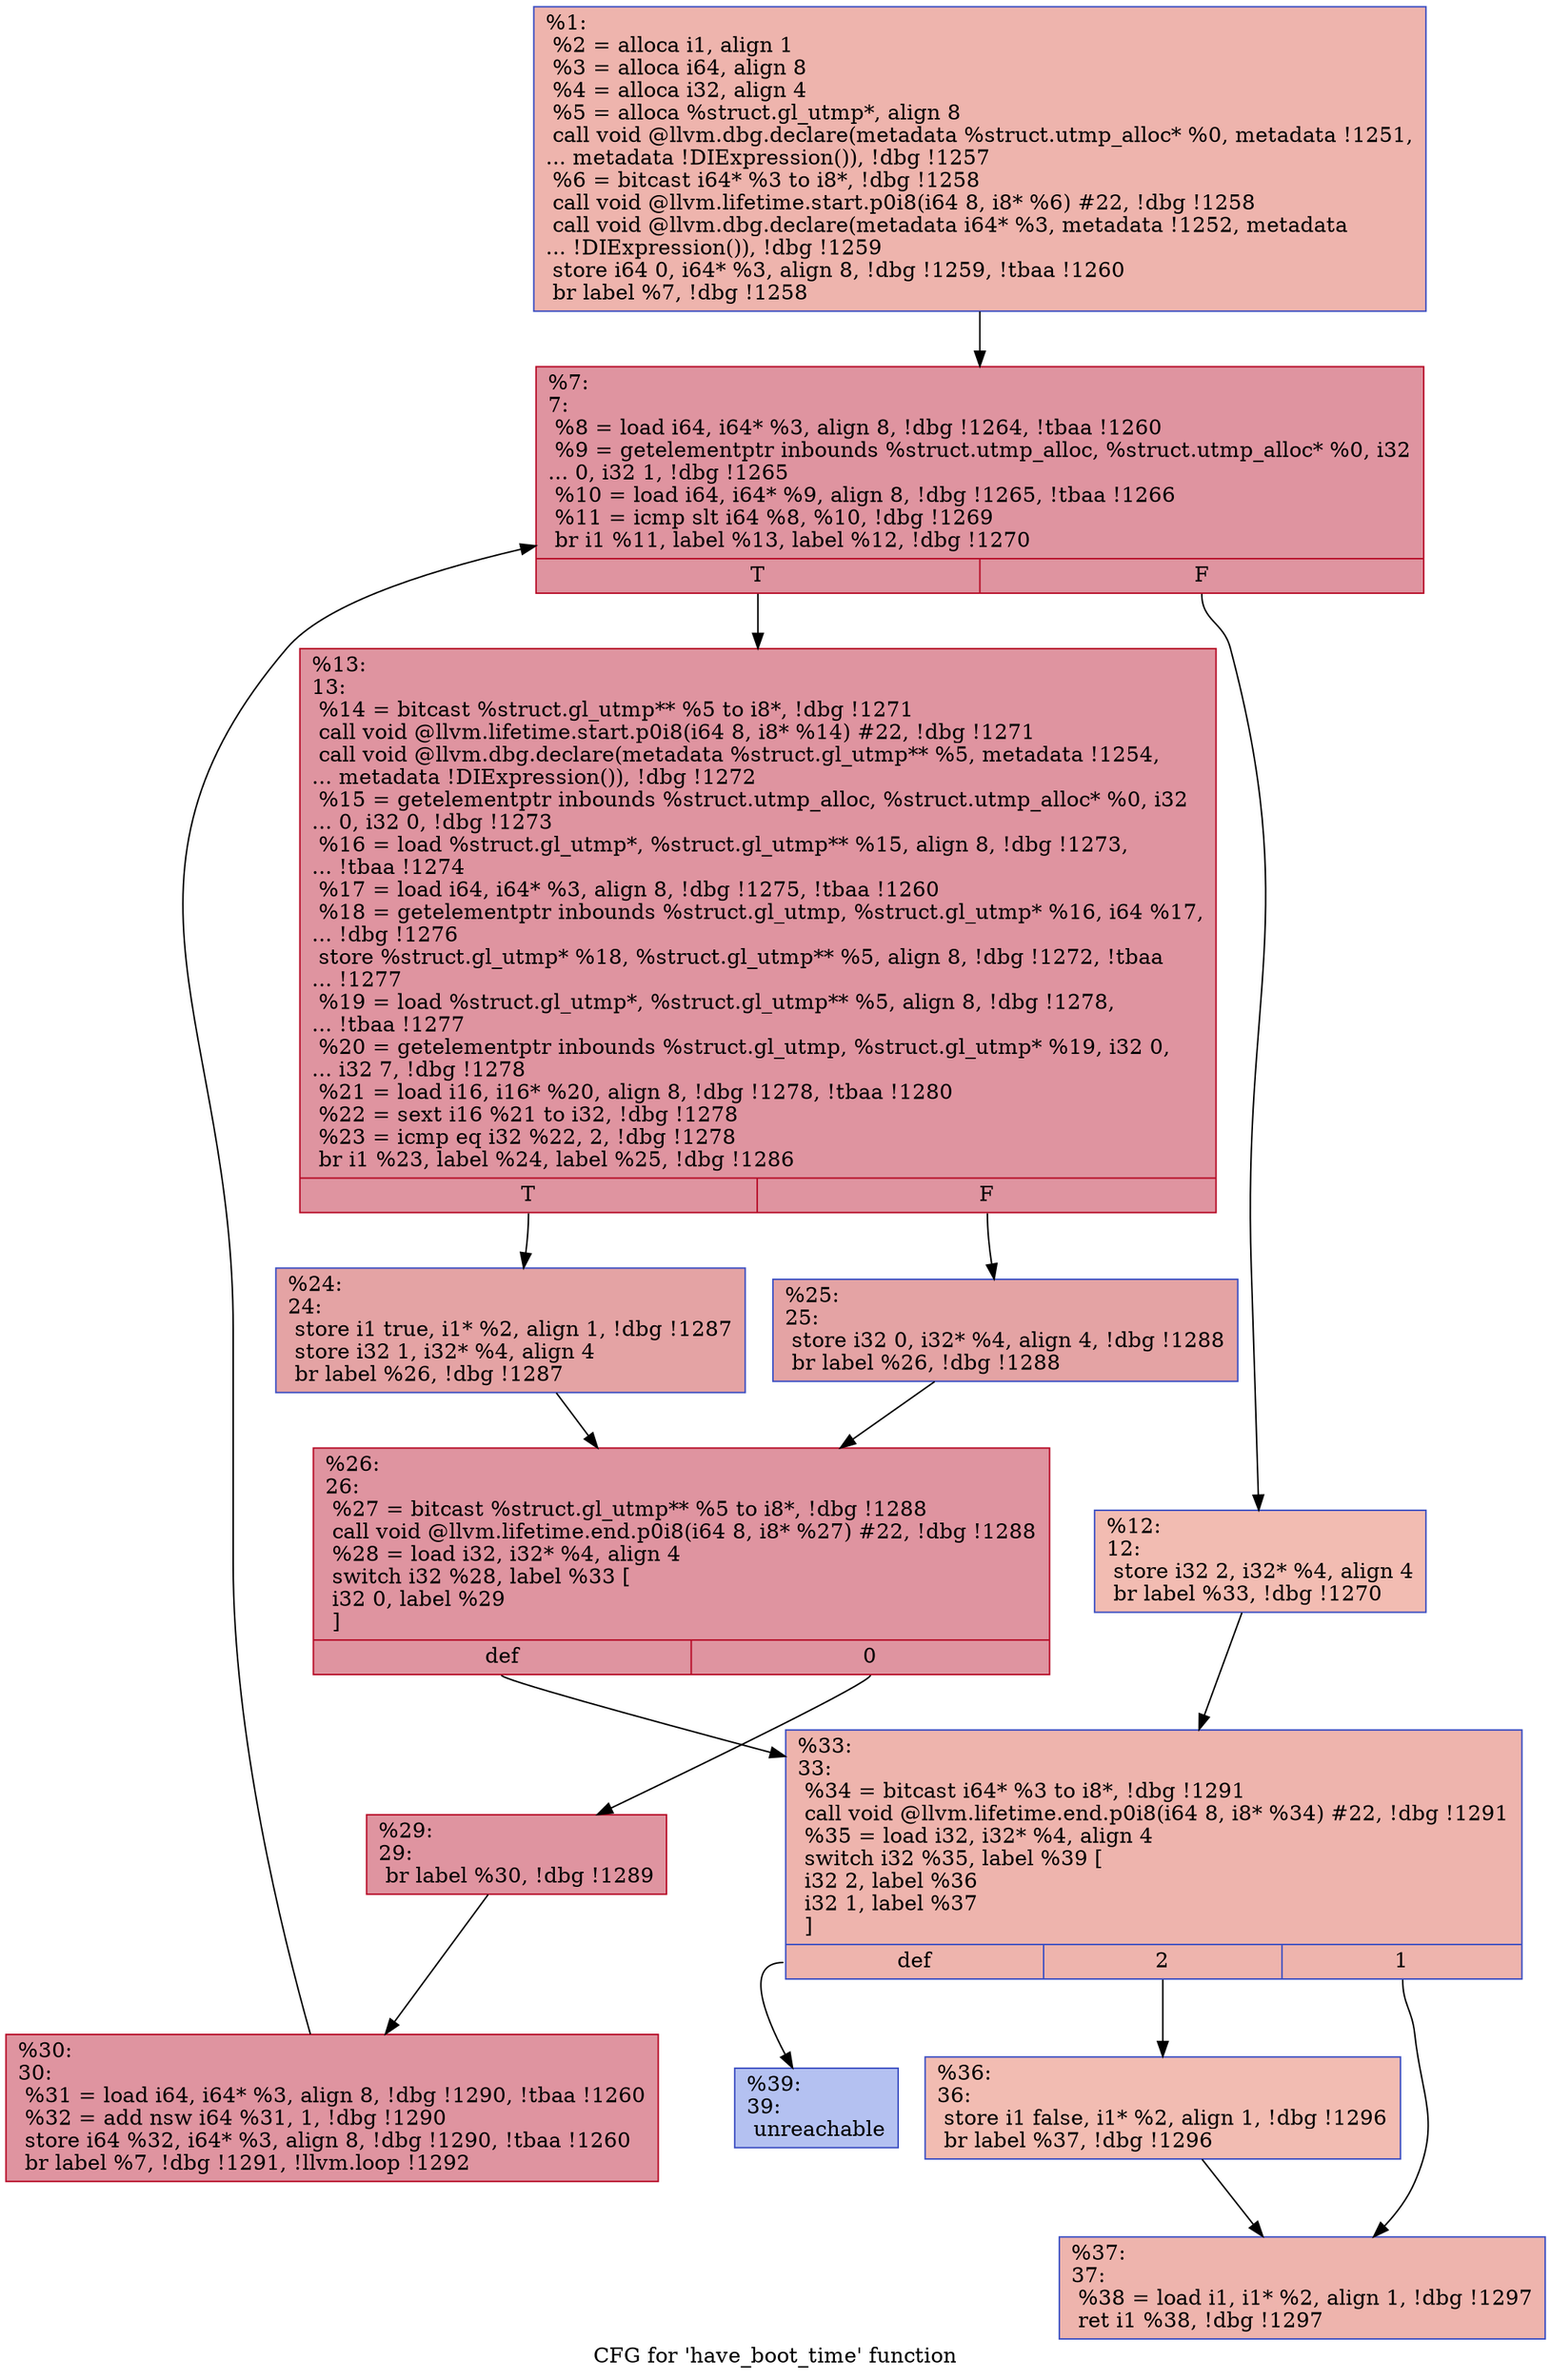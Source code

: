 digraph "CFG for 'have_boot_time' function" {
	label="CFG for 'have_boot_time' function";

	Node0x12990d0 [shape=record,color="#3d50c3ff", style=filled, fillcolor="#d8564670",label="{%1:\l  %2 = alloca i1, align 1\l  %3 = alloca i64, align 8\l  %4 = alloca i32, align 4\l  %5 = alloca %struct.gl_utmp*, align 8\l  call void @llvm.dbg.declare(metadata %struct.utmp_alloc* %0, metadata !1251,\l... metadata !DIExpression()), !dbg !1257\l  %6 = bitcast i64* %3 to i8*, !dbg !1258\l  call void @llvm.lifetime.start.p0i8(i64 8, i8* %6) #22, !dbg !1258\l  call void @llvm.dbg.declare(metadata i64* %3, metadata !1252, metadata\l... !DIExpression()), !dbg !1259\l  store i64 0, i64* %3, align 8, !dbg !1259, !tbaa !1260\l  br label %7, !dbg !1258\l}"];
	Node0x12990d0 -> Node0x1299190;
	Node0x1299190 [shape=record,color="#b70d28ff", style=filled, fillcolor="#b70d2870",label="{%7:\l7:                                                \l  %8 = load i64, i64* %3, align 8, !dbg !1264, !tbaa !1260\l  %9 = getelementptr inbounds %struct.utmp_alloc, %struct.utmp_alloc* %0, i32\l... 0, i32 1, !dbg !1265\l  %10 = load i64, i64* %9, align 8, !dbg !1265, !tbaa !1266\l  %11 = icmp slt i64 %8, %10, !dbg !1269\l  br i1 %11, label %13, label %12, !dbg !1270\l|{<s0>T|<s1>F}}"];
	Node0x1299190:s0 -> Node0x1299230;
	Node0x1299190:s1 -> Node0x12991e0;
	Node0x12991e0 [shape=record,color="#3d50c3ff", style=filled, fillcolor="#e1675170",label="{%12:\l12:                                               \l  store i32 2, i32* %4, align 4\l  br label %33, !dbg !1270\l}"];
	Node0x12991e0 -> Node0x1299410;
	Node0x1299230 [shape=record,color="#b70d28ff", style=filled, fillcolor="#b70d2870",label="{%13:\l13:                                               \l  %14 = bitcast %struct.gl_utmp** %5 to i8*, !dbg !1271\l  call void @llvm.lifetime.start.p0i8(i64 8, i8* %14) #22, !dbg !1271\l  call void @llvm.dbg.declare(metadata %struct.gl_utmp** %5, metadata !1254,\l... metadata !DIExpression()), !dbg !1272\l  %15 = getelementptr inbounds %struct.utmp_alloc, %struct.utmp_alloc* %0, i32\l... 0, i32 0, !dbg !1273\l  %16 = load %struct.gl_utmp*, %struct.gl_utmp** %15, align 8, !dbg !1273,\l... !tbaa !1274\l  %17 = load i64, i64* %3, align 8, !dbg !1275, !tbaa !1260\l  %18 = getelementptr inbounds %struct.gl_utmp, %struct.gl_utmp* %16, i64 %17,\l... !dbg !1276\l  store %struct.gl_utmp* %18, %struct.gl_utmp** %5, align 8, !dbg !1272, !tbaa\l... !1277\l  %19 = load %struct.gl_utmp*, %struct.gl_utmp** %5, align 8, !dbg !1278,\l... !tbaa !1277\l  %20 = getelementptr inbounds %struct.gl_utmp, %struct.gl_utmp* %19, i32 0,\l... i32 7, !dbg !1278\l  %21 = load i16, i16* %20, align 8, !dbg !1278, !tbaa !1280\l  %22 = sext i16 %21 to i32, !dbg !1278\l  %23 = icmp eq i32 %22, 2, !dbg !1278\l  br i1 %23, label %24, label %25, !dbg !1286\l|{<s0>T|<s1>F}}"];
	Node0x1299230:s0 -> Node0x1299280;
	Node0x1299230:s1 -> Node0x12992d0;
	Node0x1299280 [shape=record,color="#3d50c3ff", style=filled, fillcolor="#c32e3170",label="{%24:\l24:                                               \l  store i1 true, i1* %2, align 1, !dbg !1287\l  store i32 1, i32* %4, align 4\l  br label %26, !dbg !1287\l}"];
	Node0x1299280 -> Node0x1299320;
	Node0x12992d0 [shape=record,color="#3d50c3ff", style=filled, fillcolor="#c32e3170",label="{%25:\l25:                                               \l  store i32 0, i32* %4, align 4, !dbg !1288\l  br label %26, !dbg !1288\l}"];
	Node0x12992d0 -> Node0x1299320;
	Node0x1299320 [shape=record,color="#b70d28ff", style=filled, fillcolor="#b70d2870",label="{%26:\l26:                                               \l  %27 = bitcast %struct.gl_utmp** %5 to i8*, !dbg !1288\l  call void @llvm.lifetime.end.p0i8(i64 8, i8* %27) #22, !dbg !1288\l  %28 = load i32, i32* %4, align 4\l  switch i32 %28, label %33 [\l    i32 0, label %29\l  ]\l|{<s0>def|<s1>0}}"];
	Node0x1299320:s0 -> Node0x1299410;
	Node0x1299320:s1 -> Node0x1299370;
	Node0x1299370 [shape=record,color="#b70d28ff", style=filled, fillcolor="#b70d2870",label="{%29:\l29:                                               \l  br label %30, !dbg !1289\l}"];
	Node0x1299370 -> Node0x12993c0;
	Node0x12993c0 [shape=record,color="#b70d28ff", style=filled, fillcolor="#b70d2870",label="{%30:\l30:                                               \l  %31 = load i64, i64* %3, align 8, !dbg !1290, !tbaa !1260\l  %32 = add nsw i64 %31, 1, !dbg !1290\l  store i64 %32, i64* %3, align 8, !dbg !1290, !tbaa !1260\l  br label %7, !dbg !1291, !llvm.loop !1292\l}"];
	Node0x12993c0 -> Node0x1299190;
	Node0x1299410 [shape=record,color="#3d50c3ff", style=filled, fillcolor="#d8564670",label="{%33:\l33:                                               \l  %34 = bitcast i64* %3 to i8*, !dbg !1291\l  call void @llvm.lifetime.end.p0i8(i64 8, i8* %34) #22, !dbg !1291\l  %35 = load i32, i32* %4, align 4\l  switch i32 %35, label %39 [\l    i32 2, label %36\l    i32 1, label %37\l  ]\l|{<s0>def|<s1>2|<s2>1}}"];
	Node0x1299410:s0 -> Node0x1299500;
	Node0x1299410:s1 -> Node0x1299460;
	Node0x1299410:s2 -> Node0x12994b0;
	Node0x1299460 [shape=record,color="#3d50c3ff", style=filled, fillcolor="#e1675170",label="{%36:\l36:                                               \l  store i1 false, i1* %2, align 1, !dbg !1296\l  br label %37, !dbg !1296\l}"];
	Node0x1299460 -> Node0x12994b0;
	Node0x12994b0 [shape=record,color="#3d50c3ff", style=filled, fillcolor="#d8564670",label="{%37:\l37:                                               \l  %38 = load i1, i1* %2, align 1, !dbg !1297\l  ret i1 %38, !dbg !1297\l}"];
	Node0x1299500 [shape=record,color="#3d50c3ff", style=filled, fillcolor="#5572df70",label="{%39:\l39:                                               \l  unreachable\l}"];
}
